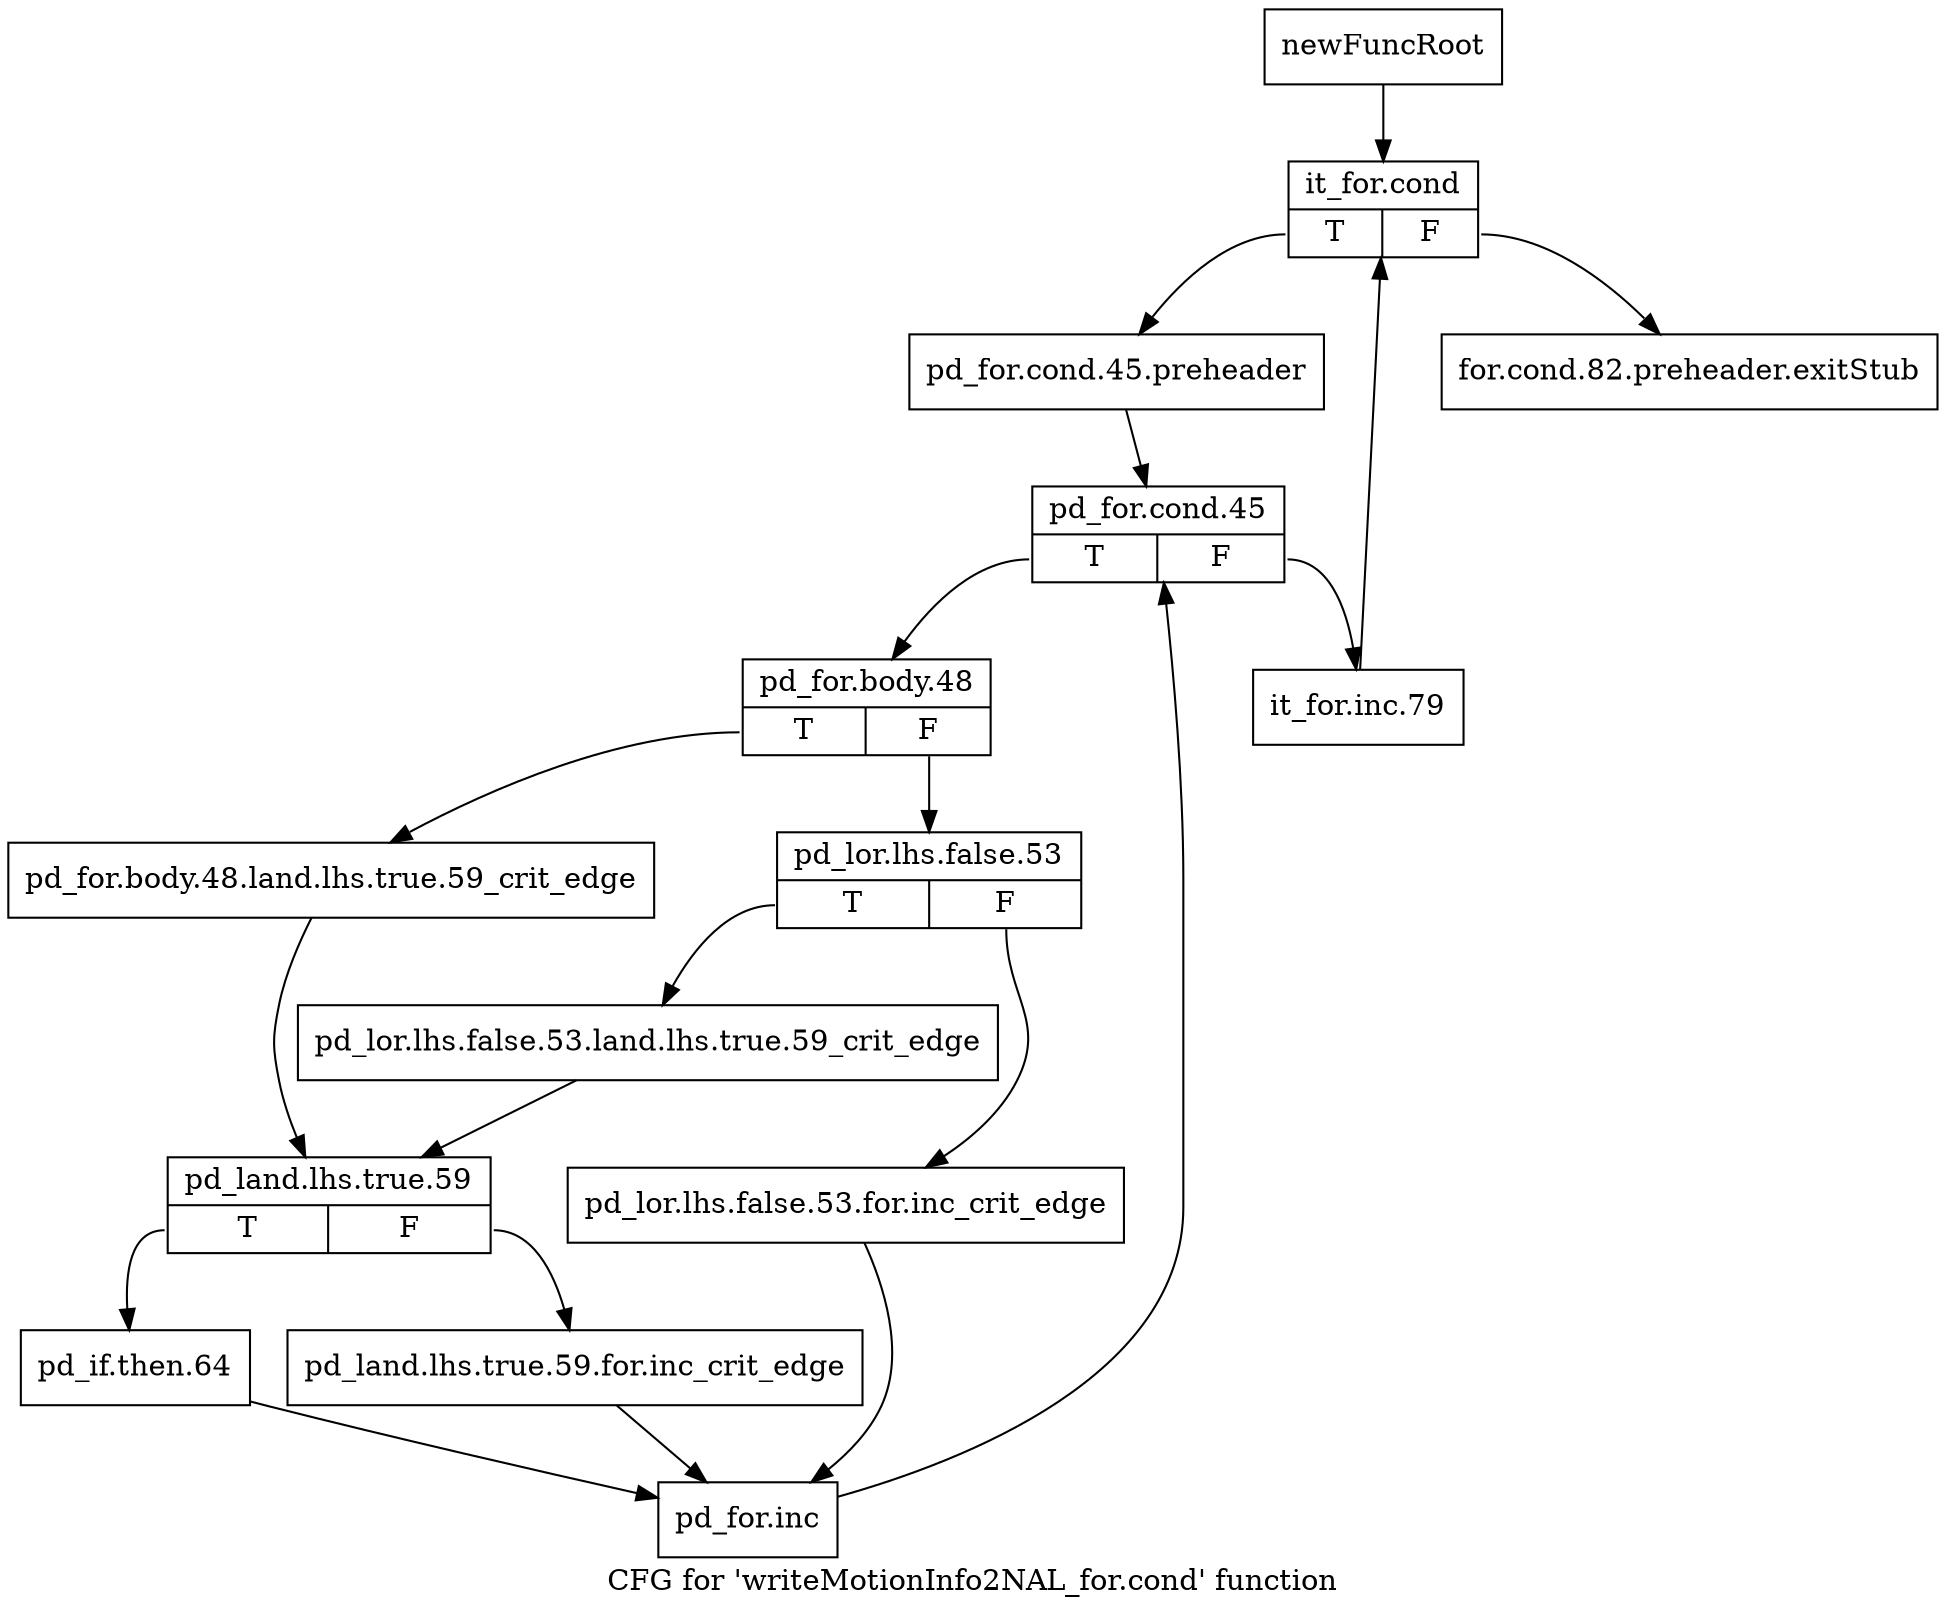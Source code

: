 digraph "CFG for 'writeMotionInfo2NAL_for.cond' function" {
	label="CFG for 'writeMotionInfo2NAL_for.cond' function";

	Node0x265fca0 [shape=record,label="{newFuncRoot}"];
	Node0x265fca0 -> Node0x26605b0;
	Node0x2660560 [shape=record,label="{for.cond.82.preheader.exitStub}"];
	Node0x26605b0 [shape=record,label="{it_for.cond|{<s0>T|<s1>F}}"];
	Node0x26605b0:s0 -> Node0x2660600;
	Node0x26605b0:s1 -> Node0x2660560;
	Node0x2660600 [shape=record,label="{pd_for.cond.45.preheader}"];
	Node0x2660600 -> Node0x2660650;
	Node0x2660650 [shape=record,label="{pd_for.cond.45|{<s0>T|<s1>F}}"];
	Node0x2660650:s0 -> Node0x26606f0;
	Node0x2660650:s1 -> Node0x26606a0;
	Node0x26606a0 [shape=record,label="{it_for.inc.79}"];
	Node0x26606a0 -> Node0x26605b0;
	Node0x26606f0 [shape=record,label="{pd_for.body.48|{<s0>T|<s1>F}}"];
	Node0x26606f0:s0 -> Node0x2660830;
	Node0x26606f0:s1 -> Node0x2660740;
	Node0x2660740 [shape=record,label="{pd_lor.lhs.false.53|{<s0>T|<s1>F}}"];
	Node0x2660740:s0 -> Node0x26607e0;
	Node0x2660740:s1 -> Node0x2660790;
	Node0x2660790 [shape=record,label="{pd_lor.lhs.false.53.for.inc_crit_edge}"];
	Node0x2660790 -> Node0x2660970;
	Node0x26607e0 [shape=record,label="{pd_lor.lhs.false.53.land.lhs.true.59_crit_edge}"];
	Node0x26607e0 -> Node0x2660880;
	Node0x2660830 [shape=record,label="{pd_for.body.48.land.lhs.true.59_crit_edge}"];
	Node0x2660830 -> Node0x2660880;
	Node0x2660880 [shape=record,label="{pd_land.lhs.true.59|{<s0>T|<s1>F}}"];
	Node0x2660880:s0 -> Node0x2660920;
	Node0x2660880:s1 -> Node0x26608d0;
	Node0x26608d0 [shape=record,label="{pd_land.lhs.true.59.for.inc_crit_edge}"];
	Node0x26608d0 -> Node0x2660970;
	Node0x2660920 [shape=record,label="{pd_if.then.64}"];
	Node0x2660920 -> Node0x2660970;
	Node0x2660970 [shape=record,label="{pd_for.inc}"];
	Node0x2660970 -> Node0x2660650;
}
